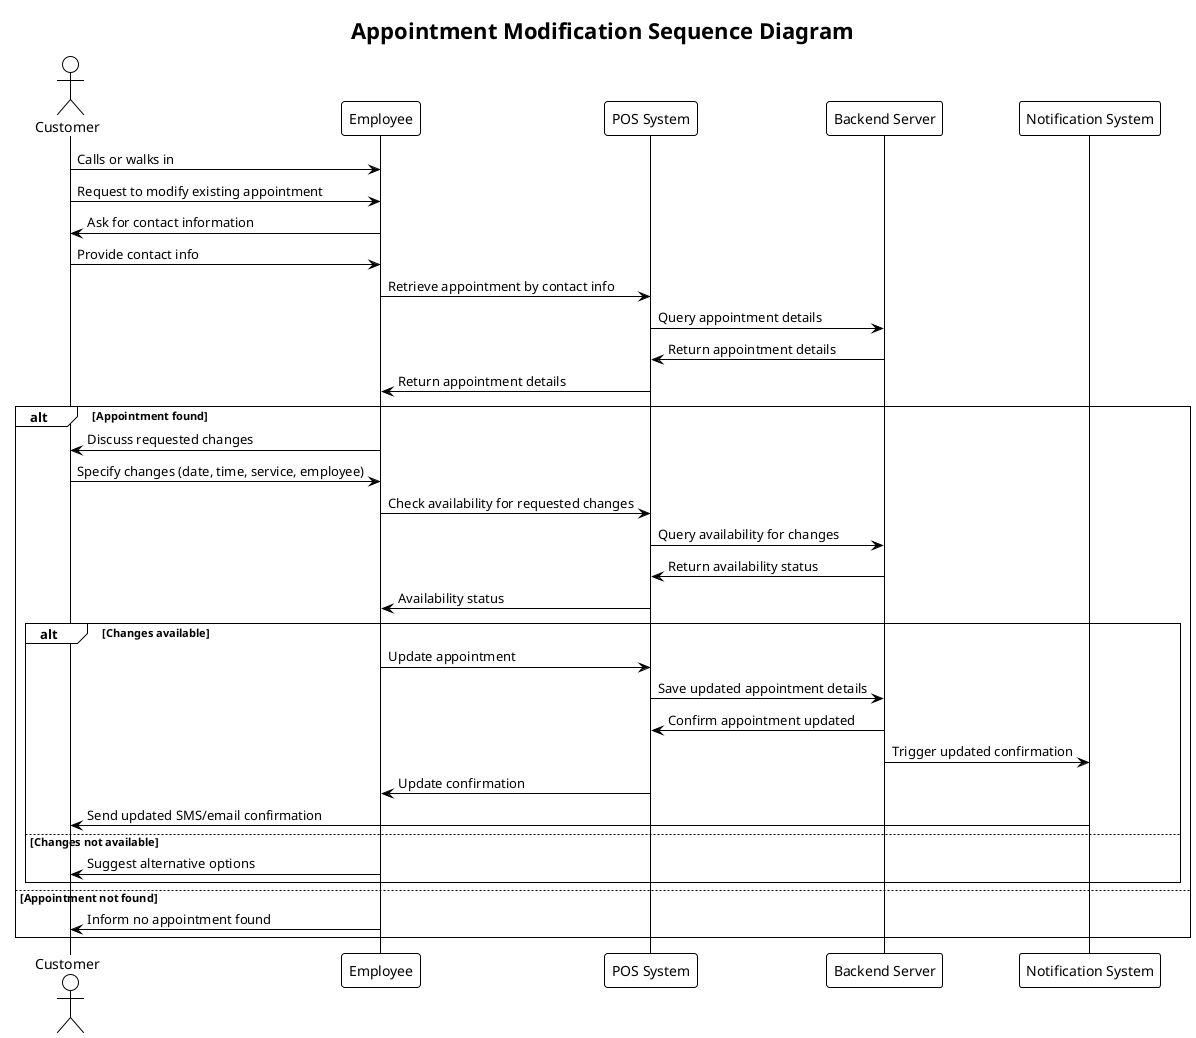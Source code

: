 @startuml appointment_modification_sequence
!theme plain
title Appointment Modification Sequence Diagram

actor Customer
participant Employee
participant "POS System" as POS
participant "Backend Server" as Backend
participant "Notification System" as Notification

Customer -> Employee: Calls or walks in
Customer -> Employee: Request to modify existing appointment
Employee -> Customer: Ask for contact information
Customer -> Employee: Provide contact info
Employee -> POS: Retrieve appointment by contact info
POS -> Backend: Query appointment details
Backend -> POS: Return appointment details
POS -> Employee: Return appointment details

alt Appointment found
  Employee -> Customer: Discuss requested changes
  Customer -> Employee: Specify changes (date, time, service, employee)
  Employee -> POS: Check availability for requested changes
  POS -> Backend: Query availability for changes
  Backend -> POS: Return availability status
  POS -> Employee: Availability status
  
  alt Changes available
    Employee -> POS: Update appointment
    POS -> Backend: Save updated appointment details
    Backend -> POS: Confirm appointment updated
    Backend -> Notification: Trigger updated confirmation
    POS -> Employee: Update confirmation
    Notification -> Customer: Send updated SMS/email confirmation
  else Changes not available
    Employee -> Customer: Suggest alternative options
  end
else Appointment not found
  Employee -> Customer: Inform no appointment found
end

@enduml